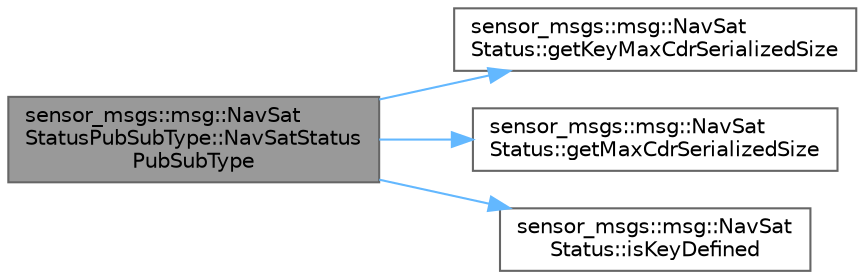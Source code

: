 digraph "sensor_msgs::msg::NavSatStatusPubSubType::NavSatStatusPubSubType"
{
 // INTERACTIVE_SVG=YES
 // LATEX_PDF_SIZE
  bgcolor="transparent";
  edge [fontname=Helvetica,fontsize=10,labelfontname=Helvetica,labelfontsize=10];
  node [fontname=Helvetica,fontsize=10,shape=box,height=0.2,width=0.4];
  rankdir="LR";
  Node1 [id="Node000001",label="sensor_msgs::msg::NavSat\lStatusPubSubType::NavSatStatus\lPubSubType",height=0.2,width=0.4,color="gray40", fillcolor="grey60", style="filled", fontcolor="black",tooltip=" "];
  Node1 -> Node2 [id="edge1_Node000001_Node000002",color="steelblue1",style="solid",tooltip=" "];
  Node2 [id="Node000002",label="sensor_msgs::msg::NavSat\lStatus::getKeyMaxCdrSerializedSize",height=0.2,width=0.4,color="grey40", fillcolor="white", style="filled",URL="$d6/dc8/classsensor__msgs_1_1msg_1_1NavSatStatus.html#a24c71ebe11b215a3265d8a9e85f6aed2",tooltip="This function returns the maximum serialized size of the Key of an object depending on the buffer ali..."];
  Node1 -> Node3 [id="edge2_Node000001_Node000003",color="steelblue1",style="solid",tooltip=" "];
  Node3 [id="Node000003",label="sensor_msgs::msg::NavSat\lStatus::getMaxCdrSerializedSize",height=0.2,width=0.4,color="grey40", fillcolor="white", style="filled",URL="$d6/dc8/classsensor__msgs_1_1msg_1_1NavSatStatus.html#a6570c3e85015983be74a129e057df197",tooltip="This function returns the maximum serialized size of an object depending on the buffer alignment."];
  Node1 -> Node4 [id="edge3_Node000001_Node000004",color="steelblue1",style="solid",tooltip=" "];
  Node4 [id="Node000004",label="sensor_msgs::msg::NavSat\lStatus::isKeyDefined",height=0.2,width=0.4,color="grey40", fillcolor="white", style="filled",URL="$d6/dc8/classsensor__msgs_1_1msg_1_1NavSatStatus.html#aa558831fb3a3eeb3a2774bcb7fe1670a",tooltip="This function tells you if the Key has been defined for this type"];
}
